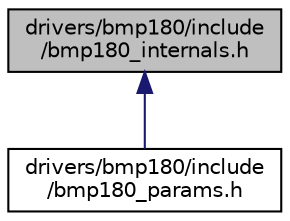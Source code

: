 digraph "drivers/bmp180/include/bmp180_internals.h"
{
 // LATEX_PDF_SIZE
  edge [fontname="Helvetica",fontsize="10",labelfontname="Helvetica",labelfontsize="10"];
  node [fontname="Helvetica",fontsize="10",shape=record];
  Node1 [label="drivers/bmp180/include\l/bmp180_internals.h",height=0.2,width=0.4,color="black", fillcolor="grey75", style="filled", fontcolor="black",tooltip="Internal addresses, registers, constants for the BMP180 sensor."];
  Node1 -> Node2 [dir="back",color="midnightblue",fontsize="10",style="solid",fontname="Helvetica"];
  Node2 [label="drivers/bmp180/include\l/bmp180_params.h",height=0.2,width=0.4,color="black", fillcolor="white", style="filled",URL="$bmp180__params_8h.html",tooltip="Default configuration for BMP180."];
}
